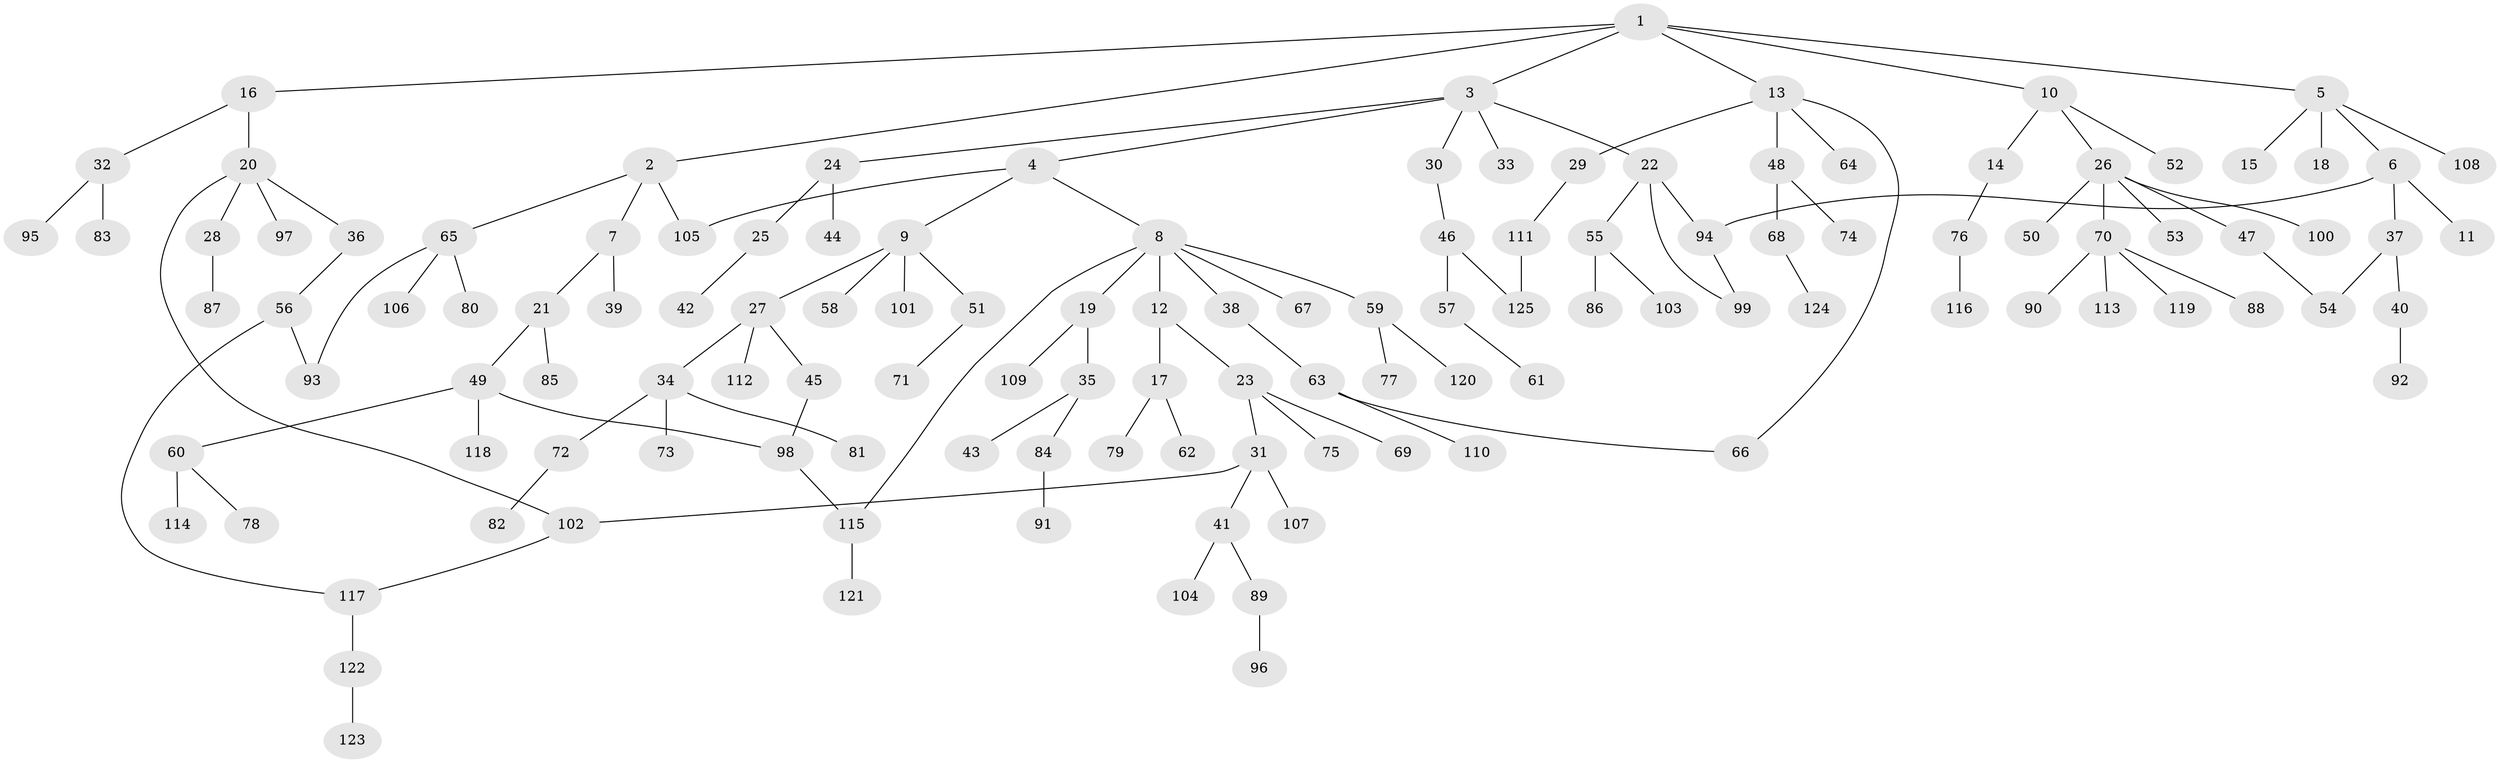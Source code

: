 // coarse degree distribution, {6: 0.04819277108433735, 8: 0.012048192771084338, 4: 0.12048192771084337, 3: 0.07228915662650602, 2: 0.1927710843373494, 1: 0.5180722891566265, 5: 0.024096385542168676, 9: 0.012048192771084338}
// Generated by graph-tools (version 1.1) at 2025/51/02/27/25 19:51:41]
// undirected, 125 vertices, 135 edges
graph export_dot {
graph [start="1"]
  node [color=gray90,style=filled];
  1;
  2;
  3;
  4;
  5;
  6;
  7;
  8;
  9;
  10;
  11;
  12;
  13;
  14;
  15;
  16;
  17;
  18;
  19;
  20;
  21;
  22;
  23;
  24;
  25;
  26;
  27;
  28;
  29;
  30;
  31;
  32;
  33;
  34;
  35;
  36;
  37;
  38;
  39;
  40;
  41;
  42;
  43;
  44;
  45;
  46;
  47;
  48;
  49;
  50;
  51;
  52;
  53;
  54;
  55;
  56;
  57;
  58;
  59;
  60;
  61;
  62;
  63;
  64;
  65;
  66;
  67;
  68;
  69;
  70;
  71;
  72;
  73;
  74;
  75;
  76;
  77;
  78;
  79;
  80;
  81;
  82;
  83;
  84;
  85;
  86;
  87;
  88;
  89;
  90;
  91;
  92;
  93;
  94;
  95;
  96;
  97;
  98;
  99;
  100;
  101;
  102;
  103;
  104;
  105;
  106;
  107;
  108;
  109;
  110;
  111;
  112;
  113;
  114;
  115;
  116;
  117;
  118;
  119;
  120;
  121;
  122;
  123;
  124;
  125;
  1 -- 2;
  1 -- 3;
  1 -- 5;
  1 -- 10;
  1 -- 13;
  1 -- 16;
  2 -- 7;
  2 -- 65;
  2 -- 105;
  3 -- 4;
  3 -- 22;
  3 -- 24;
  3 -- 30;
  3 -- 33;
  4 -- 8;
  4 -- 9;
  4 -- 105;
  5 -- 6;
  5 -- 15;
  5 -- 18;
  5 -- 108;
  6 -- 11;
  6 -- 37;
  6 -- 94;
  7 -- 21;
  7 -- 39;
  8 -- 12;
  8 -- 19;
  8 -- 38;
  8 -- 59;
  8 -- 67;
  8 -- 115;
  9 -- 27;
  9 -- 51;
  9 -- 58;
  9 -- 101;
  10 -- 14;
  10 -- 26;
  10 -- 52;
  12 -- 17;
  12 -- 23;
  13 -- 29;
  13 -- 48;
  13 -- 64;
  13 -- 66;
  14 -- 76;
  16 -- 20;
  16 -- 32;
  17 -- 62;
  17 -- 79;
  19 -- 35;
  19 -- 109;
  20 -- 28;
  20 -- 36;
  20 -- 97;
  20 -- 102;
  21 -- 49;
  21 -- 85;
  22 -- 55;
  22 -- 99;
  22 -- 94;
  23 -- 31;
  23 -- 69;
  23 -- 75;
  24 -- 25;
  24 -- 44;
  25 -- 42;
  26 -- 47;
  26 -- 50;
  26 -- 53;
  26 -- 70;
  26 -- 100;
  27 -- 34;
  27 -- 45;
  27 -- 112;
  28 -- 87;
  29 -- 111;
  30 -- 46;
  31 -- 41;
  31 -- 107;
  31 -- 102;
  32 -- 83;
  32 -- 95;
  34 -- 72;
  34 -- 73;
  34 -- 81;
  35 -- 43;
  35 -- 84;
  36 -- 56;
  37 -- 40;
  37 -- 54;
  38 -- 63;
  40 -- 92;
  41 -- 89;
  41 -- 104;
  45 -- 98;
  46 -- 57;
  46 -- 125;
  47 -- 54;
  48 -- 68;
  48 -- 74;
  49 -- 60;
  49 -- 98;
  49 -- 118;
  51 -- 71;
  55 -- 86;
  55 -- 103;
  56 -- 93;
  56 -- 117;
  57 -- 61;
  59 -- 77;
  59 -- 120;
  60 -- 78;
  60 -- 114;
  63 -- 110;
  63 -- 66;
  65 -- 80;
  65 -- 93;
  65 -- 106;
  68 -- 124;
  70 -- 88;
  70 -- 90;
  70 -- 113;
  70 -- 119;
  72 -- 82;
  76 -- 116;
  84 -- 91;
  89 -- 96;
  94 -- 99;
  98 -- 115;
  102 -- 117;
  111 -- 125;
  115 -- 121;
  117 -- 122;
  122 -- 123;
}
